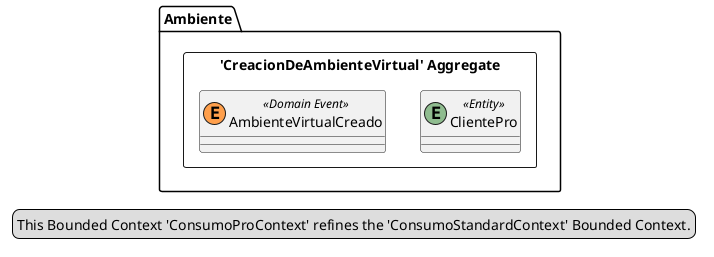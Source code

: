 @startuml

skinparam componentStyle uml2

package Ambiente {
	package "'CreacionDeAmbienteVirtual' Aggregate" <<Rectangle>> {
		class ClientePro <<(E,DarkSeaGreen) Entity>> {
		}
		class AmbienteVirtualCreado <<(E,#ff9f4b) Domain Event>> {
		}
	}
}
legend left
  This Bounded Context 'ConsumoProContext' refines the 'ConsumoStandardContext' Bounded Context.
end legend


@enduml
